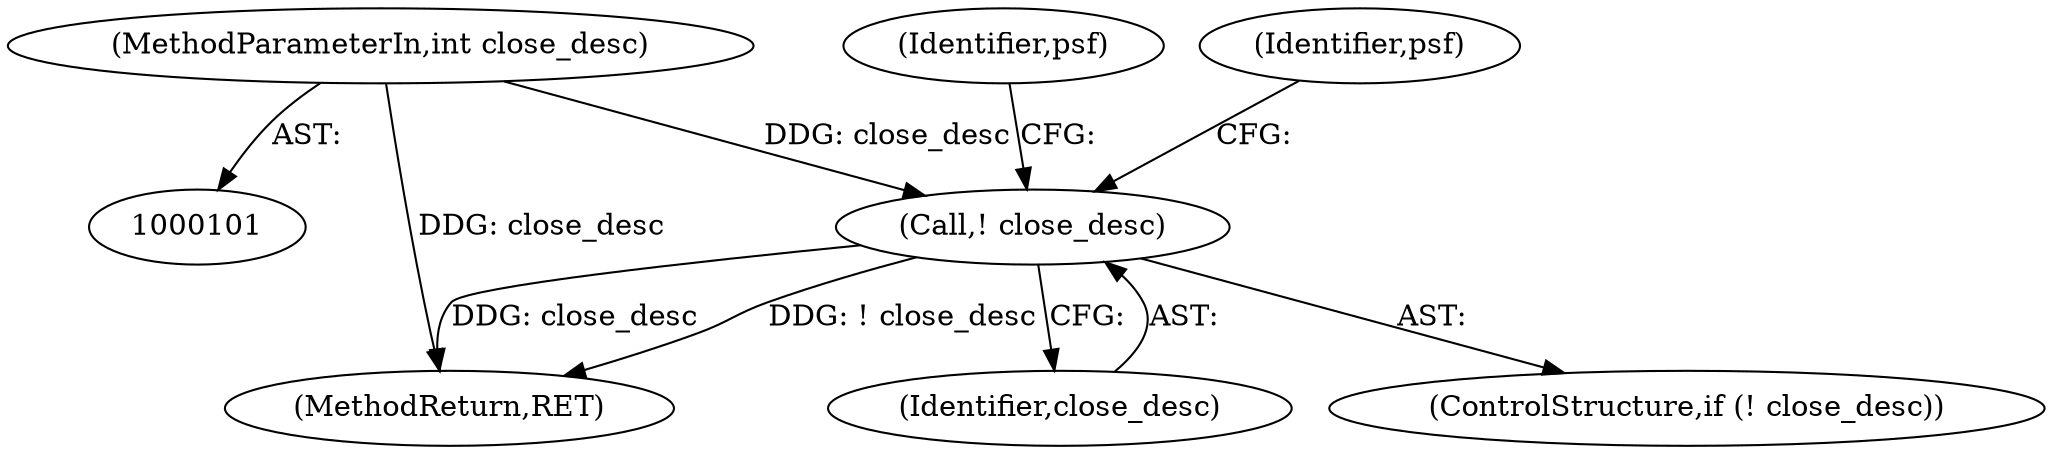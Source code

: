 digraph "0_libsndfile_708e996c87c5fae77b104ccfeb8f6db784c32074_20@API" {
"1000161" [label="(Call,! close_desc)"];
"1000105" [label="(MethodParameterIn,int close_desc)"];
"1000160" [label="(ControlStructure,if (! close_desc))"];
"1000166" [label="(Identifier,psf)"];
"1000174" [label="(MethodReturn,RET)"];
"1000105" [label="(MethodParameterIn,int close_desc)"];
"1000162" [label="(Identifier,close_desc)"];
"1000172" [label="(Identifier,psf)"];
"1000161" [label="(Call,! close_desc)"];
"1000161" -> "1000160"  [label="AST: "];
"1000161" -> "1000162"  [label="CFG: "];
"1000162" -> "1000161"  [label="AST: "];
"1000166" -> "1000161"  [label="CFG: "];
"1000172" -> "1000161"  [label="CFG: "];
"1000161" -> "1000174"  [label="DDG: close_desc"];
"1000161" -> "1000174"  [label="DDG: ! close_desc"];
"1000105" -> "1000161"  [label="DDG: close_desc"];
"1000105" -> "1000101"  [label="AST: "];
"1000105" -> "1000174"  [label="DDG: close_desc"];
}
